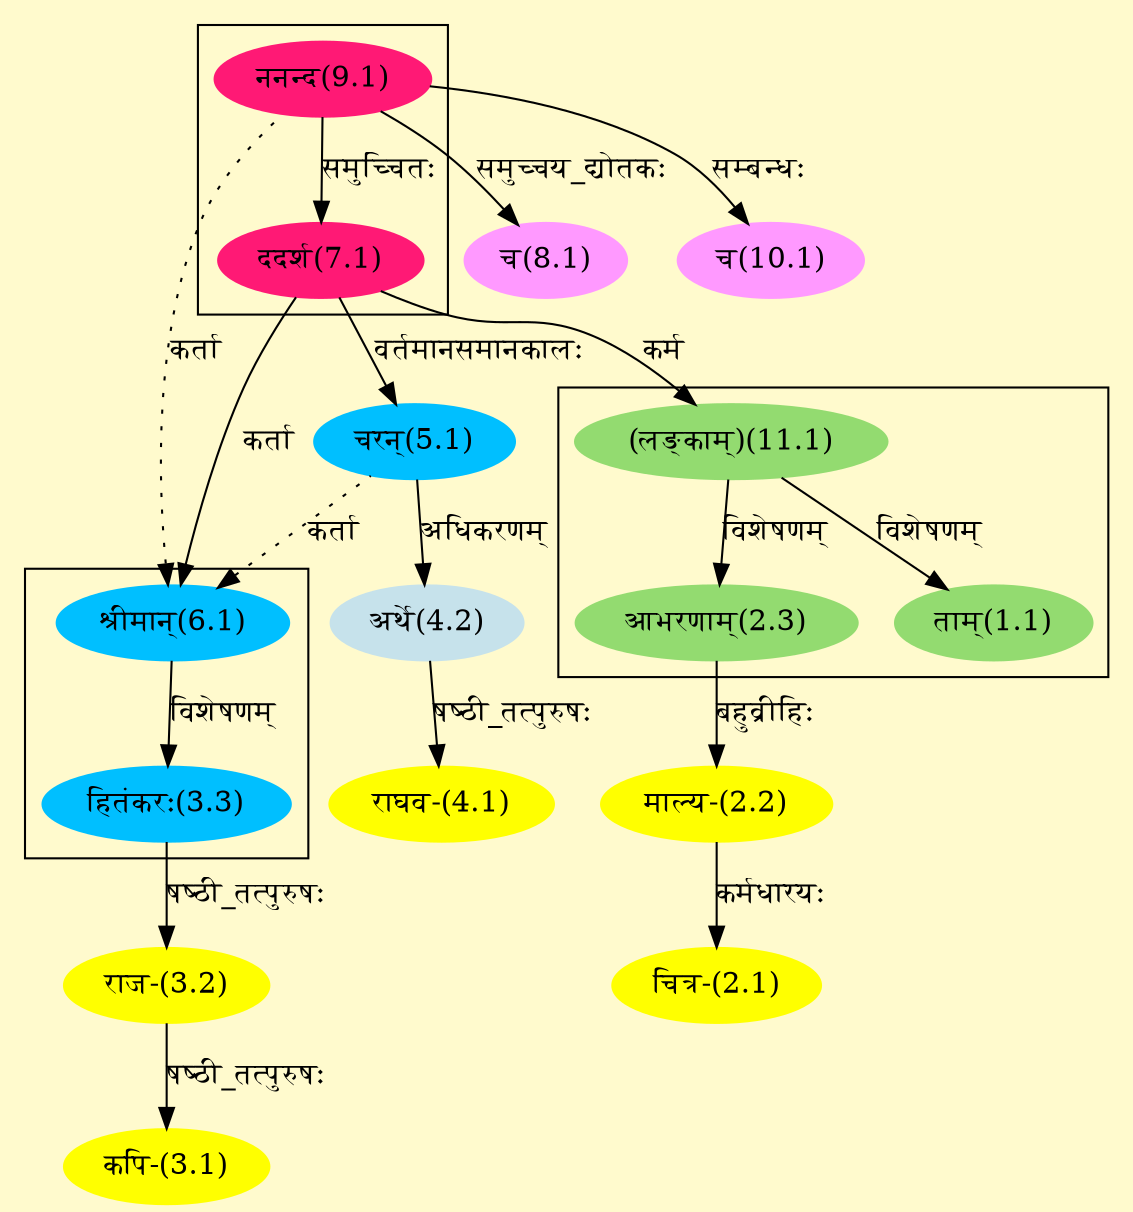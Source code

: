 digraph G{
rankdir=BT;
 compound=true;
 bgcolor="lemonchiffon1";

subgraph cluster_1{
Node1_1 [style=filled, color="#93DB70" label = "ताम्(1.1)"]
Node11_1 [style=filled, color="#93DB70" label = "(लङ्काम्)(11.1)"]
Node2_3 [style=filled, color="#93DB70" label = "आभरणाम्(2.3)"]

}

subgraph cluster_2{
Node3_3 [style=filled, color="#00BFFF" label = "हितंकरः(3.3)"]
Node6_1 [style=filled, color="#00BFFF" label = "श्रीमान्(6.1)"]

}

subgraph cluster_3{
Node7_1 [style=filled, color="#FF1975" label = "ददर्श(7.1)"]
Node9_1 [style=filled, color="#FF1975" label = "ननन्द(9.1)"]

}
Node2_1 [style=filled, color="#FFFF00" label = "चित्र-(2.1)"]
Node2_2 [style=filled, color="#FFFF00" label = "माल्य-(2.2)"]
Node2_3 [style=filled, color="#93DB70" label = "आभरणाम्(2.3)"]
Node3_1 [style=filled, color="#FFFF00" label = "कपि-(3.1)"]
Node3_2 [style=filled, color="#FFFF00" label = "राज-(3.2)"]
Node3_3 [style=filled, color="#00BFFF" label = "हितंकरः(3.3)"]
Node4_1 [style=filled, color="#FFFF00" label = "राघव-(4.1)"]
Node4_2 [style=filled, color="#C6E2EB" label = "अर्थे(4.2)"]
Node5_1 [style=filled, color="#00BFFF" label = "चरन्(5.1)"]
Node7_1 [style=filled, color="#FF1975" label = "ददर्श(7.1)"]
Node6_1 [style=filled, color="#00BFFF" label = "श्रीमान्(6.1)"]
Node9_1 [style=filled, color="#FF1975" label = "ननन्द(9.1)"]
Node8_1 [style=filled, color="#FF99FF" label = "च(8.1)"]
Node [style=filled, color="" label = "()"]
Node10_1 [style=filled, color="#FF99FF" label = "च(10.1)"]
Node11_1 [style=filled, color="#93DB70" label = "(लङ्काम्)(11.1)"]
/* Start of Relations section */

Node1_1 -> Node11_1 [  label="विशेषणम्"  dir="back" ]
Node2_1 -> Node2_2 [  label="कर्मधारयः"  dir="back" ]
Node2_2 -> Node2_3 [  label="बहुव्रीहिः"  dir="back" ]
Node2_3 -> Node11_1 [  label="विशेषणम्"  dir="back" ]
Node3_1 -> Node3_2 [  label="षष्ठी_तत्पुरुषः"  dir="back" ]
Node3_2 -> Node3_3 [  label="षष्ठी_तत्पुरुषः"  dir="back" ]
Node3_3 -> Node6_1 [  label="विशेषणम्"  dir="back" ]
Node4_1 -> Node4_2 [  label="षष्ठी_तत्पुरुषः"  dir="back" ]
Node4_2 -> Node5_1 [  label="अधिकरणम्"  dir="back" ]
Node5_1 -> Node7_1 [  label="वर्तमानसमानकालः"  dir="back" ]
Node6_1 -> Node7_1 [  label="कर्ता"  dir="back" ]
Node6_1 -> Node5_1 [ style=dotted label="कर्ता"  dir="back" ]
Node6_1 -> Node9_1 [ style=dotted label="कर्ता"  dir="back" ]
Node7_1 -> Node9_1 [  label="समुच्चितः"  dir="back" ]
Node8_1 -> Node9_1 [  label="समुच्चय_द्योतकः"  dir="back" ]
Node10_1 -> Node9_1 [  label="सम्बन्धः"  dir="back" ]
Node11_1 -> Node7_1 [  label="कर्म"  dir="back" ]
}
